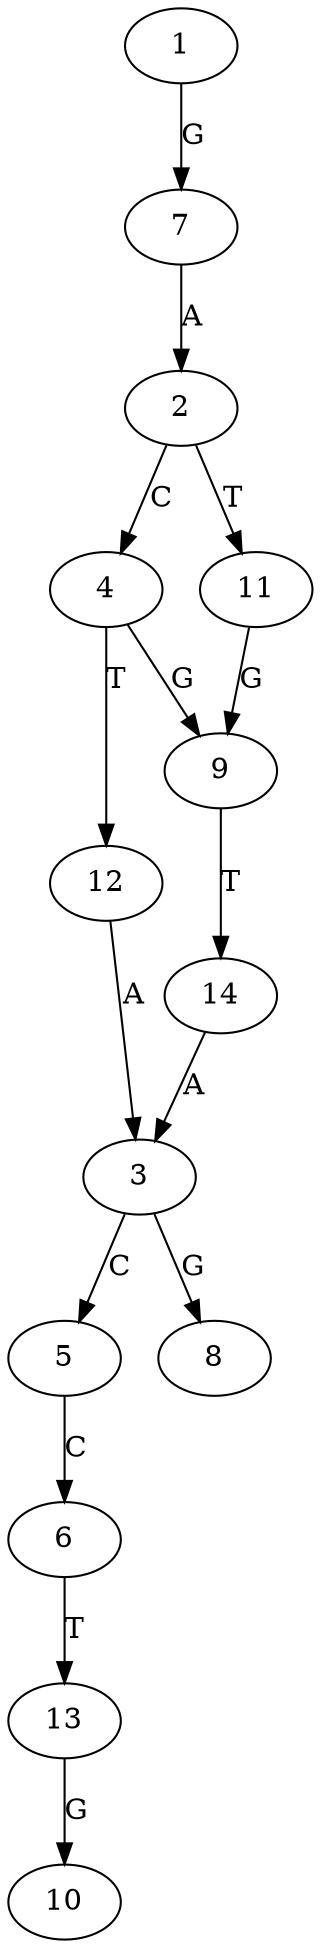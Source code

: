strict digraph  {
	7 -> 2 [label=A];
	12 -> 3 [label=A];
	14 -> 3 [label=A];
	2 -> 4 [label=C];
	3 -> 5 [label=C];
	5 -> 6 [label=C];
	1 -> 7 [label=G];
	3 -> 8 [label=G];
	4 -> 9 [label=G];
	11 -> 9 [label=G];
	13 -> 10 [label=G];
	2 -> 11 [label=T];
	4 -> 12 [label=T];
	6 -> 13 [label=T];
	9 -> 14 [label=T];
}
